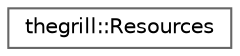 digraph "Graphical Class Hierarchy"
{
 // LATEX_PDF_SIZE
  bgcolor="transparent";
  edge [fontname=Helvetica,fontsize=10,labelfontname=Helvetica,labelfontsize=10];
  node [fontname=Helvetica,fontsize=10,shape=box,height=0.2,width=0.4];
  rankdir="LR";
  Node0 [id="Node000000",label="thegrill::Resources",height=0.2,width=0.4,color="grey40", fillcolor="white", style="filled",URL="$structthegrill_1_1_resources.html",tooltip=" "];
}
